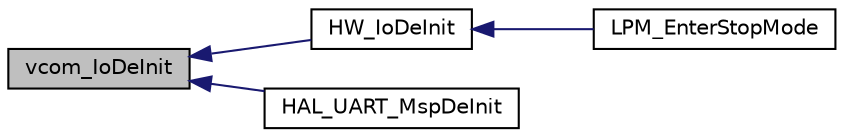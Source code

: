 digraph "vcom_IoDeInit"
{
  edge [fontname="Helvetica",fontsize="10",labelfontname="Helvetica",labelfontsize="10"];
  node [fontname="Helvetica",fontsize="10",shape=record];
  rankdir="LR";
  Node14 [label="vcom_IoDeInit",height=0.2,width=0.4,color="black", fillcolor="grey75", style="filled", fontcolor="black"];
  Node14 -> Node15 [dir="back",color="midnightblue",fontsize="10",style="solid",fontname="Helvetica"];
  Node15 [label="HW_IoDeInit",height=0.2,width=0.4,color="black", fillcolor="white", style="filled",URL="$hw_8c.html#a1ef5bbf457b4c2a48ed89df84beb5238",tooltip="This function Deinitializes the hardware Ios "];
  Node15 -> Node16 [dir="back",color="midnightblue",fontsize="10",style="solid",fontname="Helvetica"];
  Node16 [label="LPM_EnterStopMode",height=0.2,width=0.4,color="black", fillcolor="white", style="filled",URL="$hw_8c.html#a3bb8517047a428748270c05d69f21cb6",tooltip="Enters Low Power Stop Mode "];
  Node14 -> Node17 [dir="back",color="midnightblue",fontsize="10",style="solid",fontname="Helvetica"];
  Node17 [label="HAL_UART_MspDeInit",height=0.2,width=0.4,color="black", fillcolor="white", style="filled",URL="$vcom_8c.html#a718f39804e3b910d738a0e1e46151188",tooltip="UART MSP DeInit "];
}
